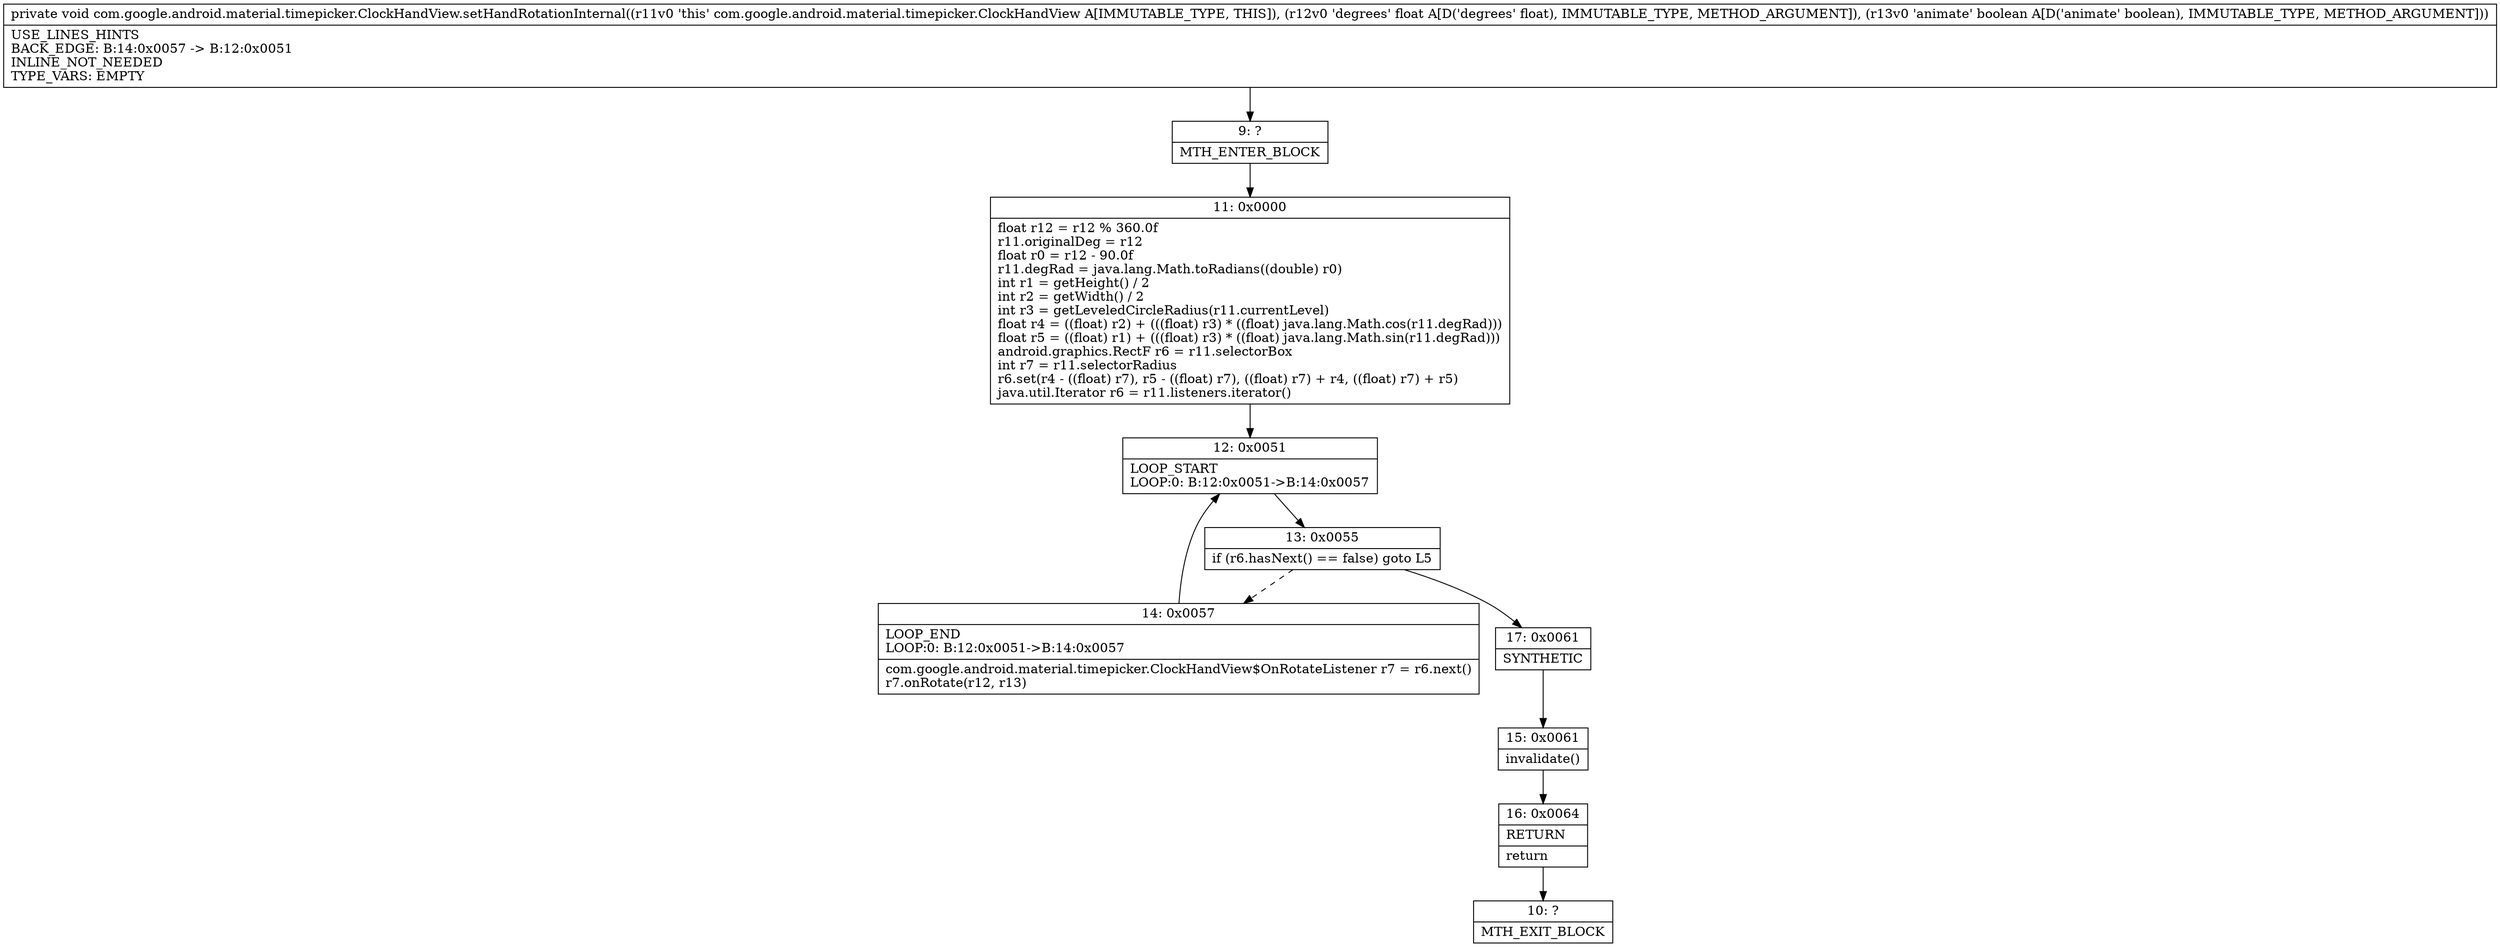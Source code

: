 digraph "CFG forcom.google.android.material.timepicker.ClockHandView.setHandRotationInternal(FZ)V" {
Node_9 [shape=record,label="{9\:\ ?|MTH_ENTER_BLOCK\l}"];
Node_11 [shape=record,label="{11\:\ 0x0000|float r12 = r12 % 360.0f\lr11.originalDeg = r12\lfloat r0 = r12 \- 90.0f\lr11.degRad = java.lang.Math.toRadians((double) r0)\lint r1 = getHeight() \/ 2\lint r2 = getWidth() \/ 2\lint r3 = getLeveledCircleRadius(r11.currentLevel)\lfloat r4 = ((float) r2) + (((float) r3) * ((float) java.lang.Math.cos(r11.degRad)))\lfloat r5 = ((float) r1) + (((float) r3) * ((float) java.lang.Math.sin(r11.degRad)))\landroid.graphics.RectF r6 = r11.selectorBox\lint r7 = r11.selectorRadius\lr6.set(r4 \- ((float) r7), r5 \- ((float) r7), ((float) r7) + r4, ((float) r7) + r5)\ljava.util.Iterator r6 = r11.listeners.iterator()\l}"];
Node_12 [shape=record,label="{12\:\ 0x0051|LOOP_START\lLOOP:0: B:12:0x0051\-\>B:14:0x0057\l}"];
Node_13 [shape=record,label="{13\:\ 0x0055|if (r6.hasNext() == false) goto L5\l}"];
Node_14 [shape=record,label="{14\:\ 0x0057|LOOP_END\lLOOP:0: B:12:0x0051\-\>B:14:0x0057\l|com.google.android.material.timepicker.ClockHandView$OnRotateListener r7 = r6.next()\lr7.onRotate(r12, r13)\l}"];
Node_17 [shape=record,label="{17\:\ 0x0061|SYNTHETIC\l}"];
Node_15 [shape=record,label="{15\:\ 0x0061|invalidate()\l}"];
Node_16 [shape=record,label="{16\:\ 0x0064|RETURN\l|return\l}"];
Node_10 [shape=record,label="{10\:\ ?|MTH_EXIT_BLOCK\l}"];
MethodNode[shape=record,label="{private void com.google.android.material.timepicker.ClockHandView.setHandRotationInternal((r11v0 'this' com.google.android.material.timepicker.ClockHandView A[IMMUTABLE_TYPE, THIS]), (r12v0 'degrees' float A[D('degrees' float), IMMUTABLE_TYPE, METHOD_ARGUMENT]), (r13v0 'animate' boolean A[D('animate' boolean), IMMUTABLE_TYPE, METHOD_ARGUMENT]))  | USE_LINES_HINTS\lBACK_EDGE: B:14:0x0057 \-\> B:12:0x0051\lINLINE_NOT_NEEDED\lTYPE_VARS: EMPTY\l}"];
MethodNode -> Node_9;Node_9 -> Node_11;
Node_11 -> Node_12;
Node_12 -> Node_13;
Node_13 -> Node_14[style=dashed];
Node_13 -> Node_17;
Node_14 -> Node_12;
Node_17 -> Node_15;
Node_15 -> Node_16;
Node_16 -> Node_10;
}

